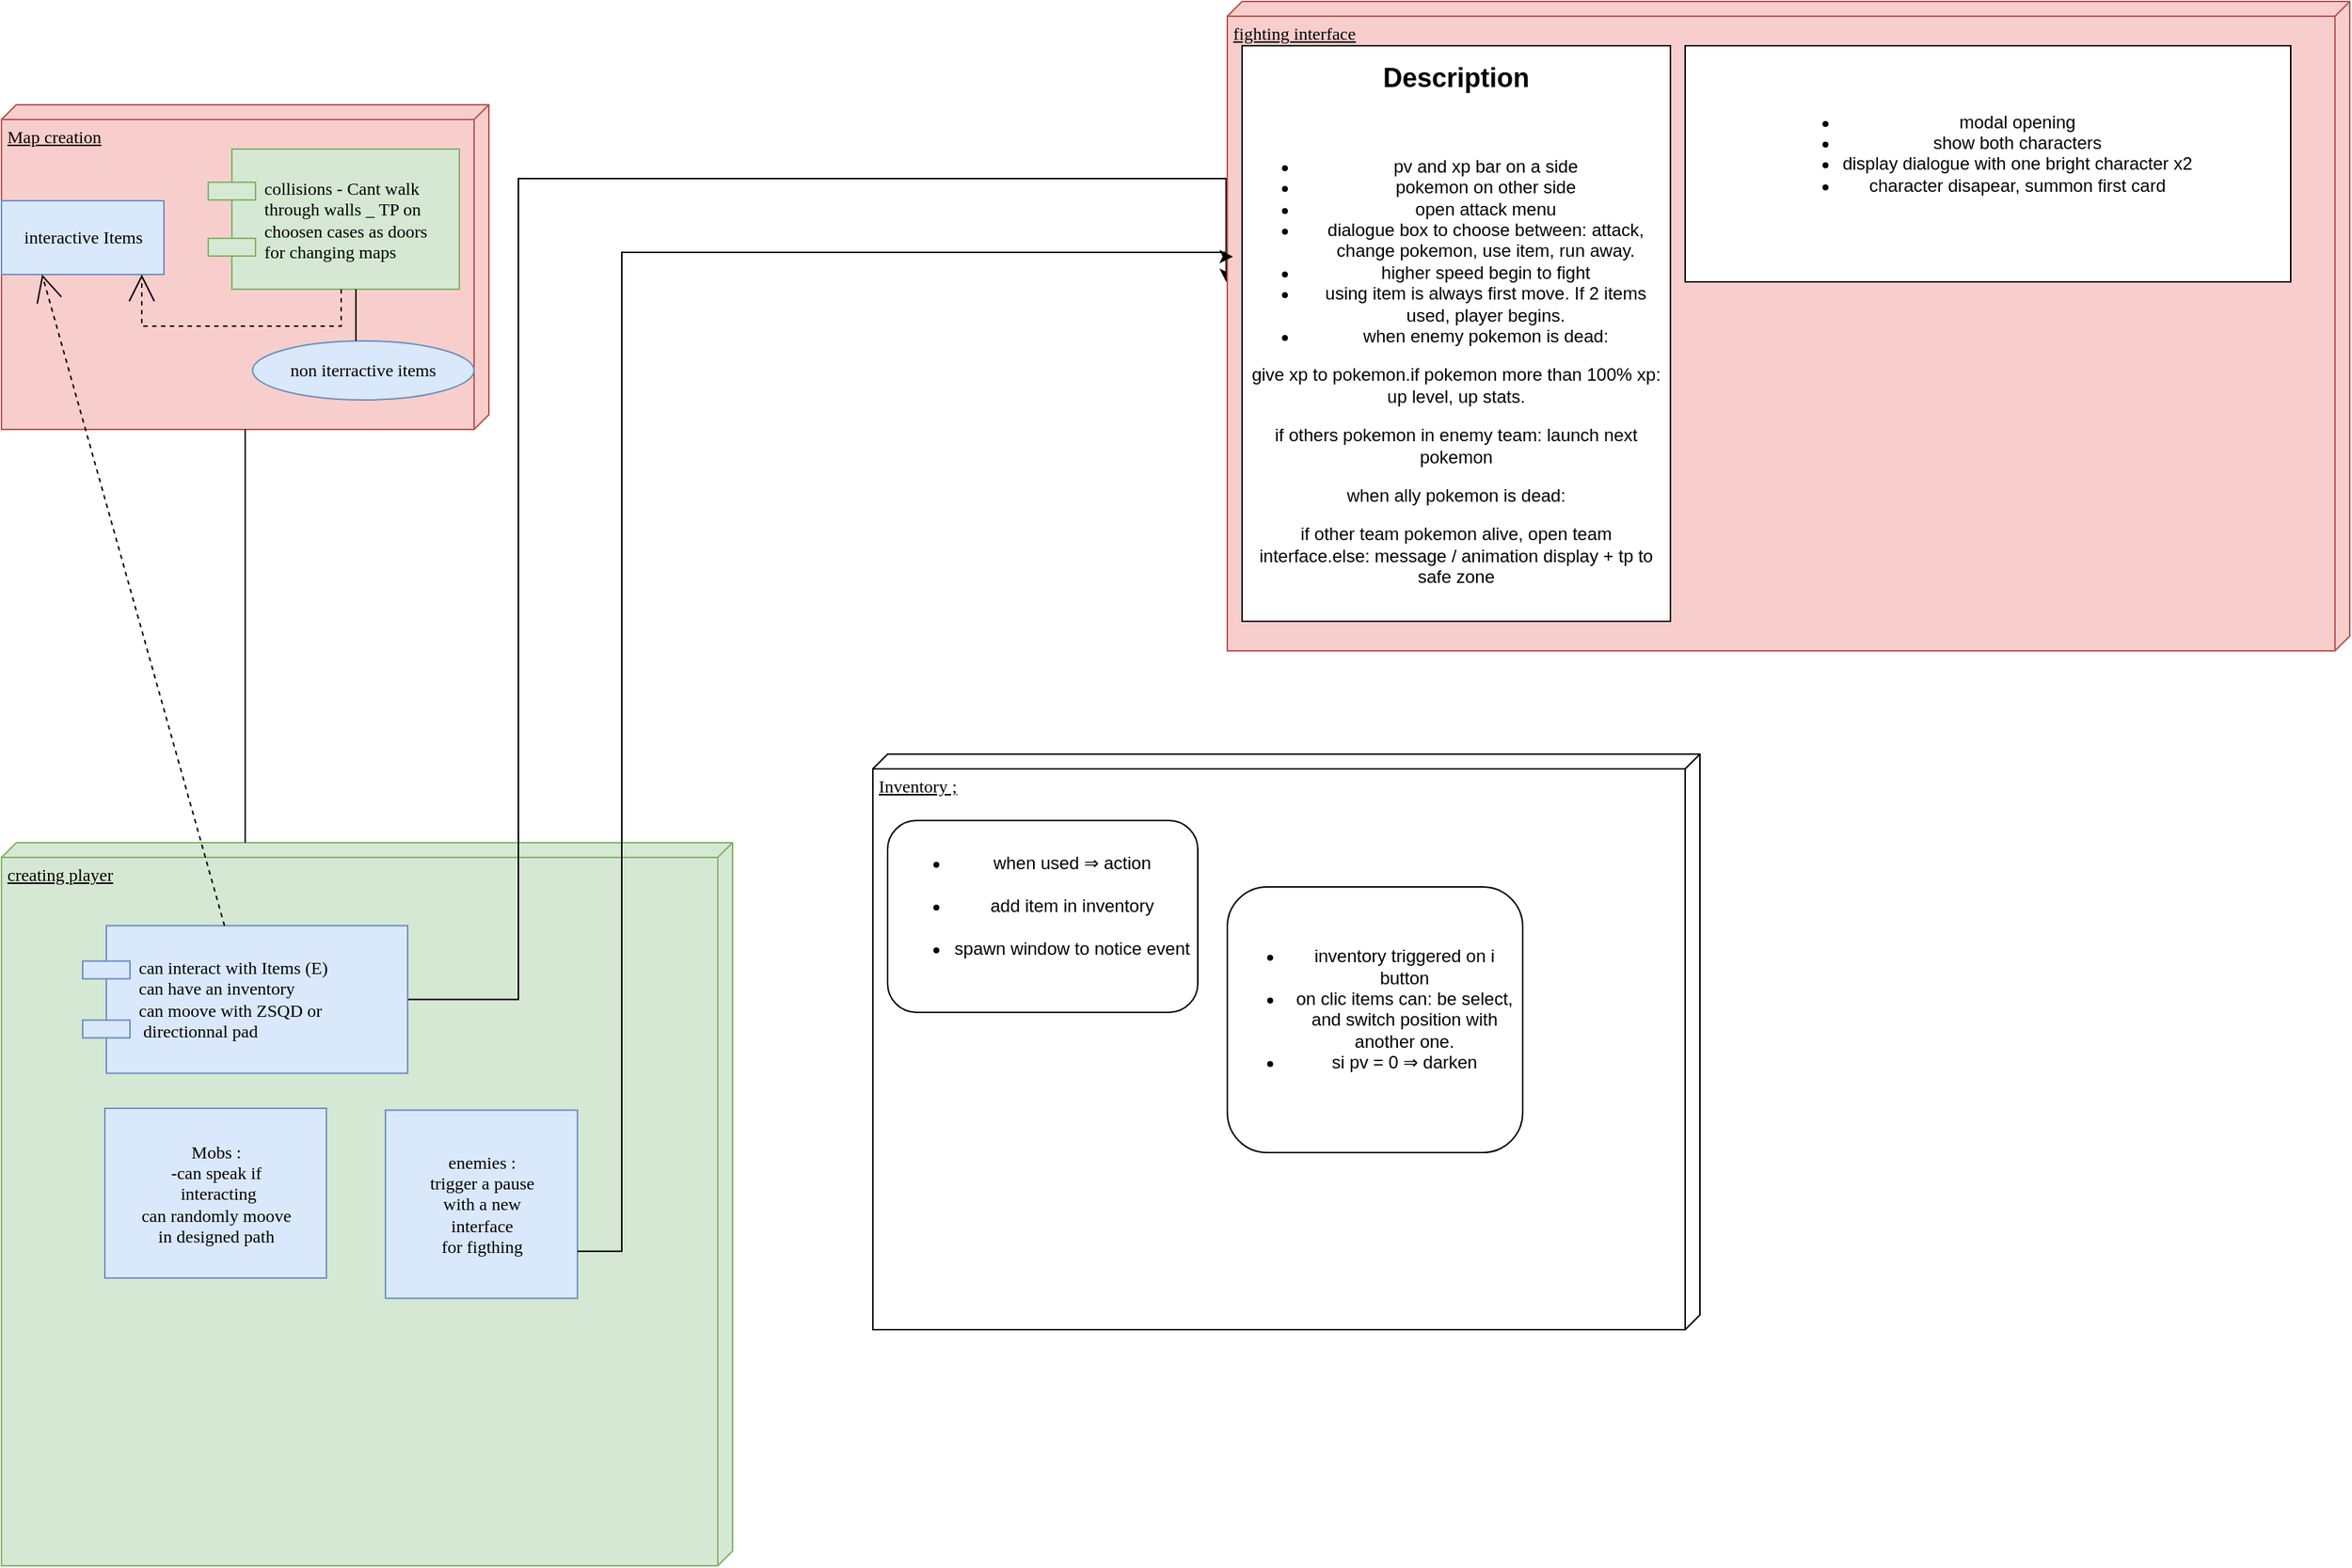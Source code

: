 <mxfile version="24.8.4">
  <diagram name="Page-1" id="5f0bae14-7c28-e335-631c-24af17079c00">
    <mxGraphModel dx="1368" dy="790" grid="1" gridSize="10" guides="1" tooltips="1" connect="1" arrows="1" fold="1" page="1" pageScale="1" pageWidth="1100" pageHeight="850" background="none" math="0" shadow="0">
      <root>
        <mxCell id="0" />
        <mxCell id="1" parent="0" />
        <mxCell id="39150e848f15840c-1" value="Map creation" style="verticalAlign=top;align=left;spacingTop=8;spacingLeft=2;spacingRight=12;shape=cube;size=10;direction=south;fontStyle=4;html=1;rounded=0;shadow=0;comic=0;labelBackgroundColor=none;strokeWidth=1;fontFamily=Verdana;fontSize=12;fillColor=#f8cecc;strokeColor=#b85450;" parent="1" vertex="1">
          <mxGeometry x="120" y="70" width="330" height="220" as="geometry" />
        </mxCell>
        <mxCell id="39150e848f15840c-3" value="creating player" style="verticalAlign=top;align=left;spacingTop=8;spacingLeft=2;spacingRight=12;shape=cube;size=10;direction=south;fontStyle=4;html=1;rounded=0;shadow=0;comic=0;labelBackgroundColor=none;strokeWidth=1;fontFamily=Verdana;fontSize=12;fillColor=#d5e8d4;strokeColor=#82b366;" parent="1" vertex="1">
          <mxGeometry x="120" y="570" width="495" height="490" as="geometry" />
        </mxCell>
        <mxCell id="39150e848f15840c-4" value="interactive Items" style="html=1;rounded=0;shadow=0;comic=0;labelBackgroundColor=none;strokeWidth=1;fontFamily=Verdana;fontSize=12;align=center;fillColor=#dae8fc;strokeColor=#6c8ebf;" parent="1" vertex="1">
          <mxGeometry x="120" y="135" width="110" height="50" as="geometry" />
        </mxCell>
        <mxCell id="39150e848f15840c-5" value="&lt;div&gt;collisions - Cant walk &lt;br&gt;&lt;/div&gt;&lt;div&gt;through walls _ TP on &lt;br&gt;&lt;/div&gt;&lt;div&gt;choosen cases as doors&lt;/div&gt;&lt;div&gt;for changing maps&lt;br&gt;&lt;/div&gt;" style="shape=component;align=left;spacingLeft=36;rounded=0;shadow=0;comic=0;labelBackgroundColor=none;strokeWidth=1;fontFamily=Verdana;fontSize=12;html=1;fillColor=#d5e8d4;strokeColor=#82b366;" parent="1" vertex="1">
          <mxGeometry x="260" y="100" width="170" height="95" as="geometry" />
        </mxCell>
        <mxCell id="39150e848f15840c-6" value="non iterractive items" style="ellipse;whiteSpace=wrap;html=1;rounded=0;shadow=0;comic=0;labelBackgroundColor=none;strokeWidth=1;fontFamily=Verdana;fontSize=12;align=center;fillColor=#dae8fc;strokeColor=#6c8ebf;" parent="1" vertex="1">
          <mxGeometry x="290" y="230" width="150" height="40" as="geometry" />
        </mxCell>
        <mxCell id="39150e848f15840c-8" value="&lt;div&gt;enemies : &lt;br&gt;&lt;/div&gt;&lt;div&gt;trigger a pause&lt;/div&gt;&lt;div&gt;with a new &lt;br&gt;&lt;/div&gt;&lt;div&gt;interface &lt;br&gt;&lt;/div&gt;&lt;div&gt;for figthing&lt;br&gt;&lt;/div&gt;" style="html=1;rounded=0;shadow=0;comic=0;labelBackgroundColor=none;strokeWidth=1;fontFamily=Verdana;fontSize=12;align=center;fillColor=#dae8fc;strokeColor=#6c8ebf;" parent="1" vertex="1">
          <mxGeometry x="380" y="751.25" width="130" height="127.5" as="geometry" />
        </mxCell>
        <mxCell id="RHqAj6nSJZXhnwZe3rLe-22" style="edgeStyle=orthogonalEdgeStyle;rounded=0;orthogonalLoop=1;jettySize=auto;html=1;entryX=0.432;entryY=1.001;entryDx=0;entryDy=0;entryPerimeter=0;" edge="1" parent="1" source="39150e848f15840c-10" target="RHqAj6nSJZXhnwZe3rLe-3">
          <mxGeometry relative="1" as="geometry">
            <mxPoint x="740" y="330" as="targetPoint" />
            <Array as="points">
              <mxPoint x="470" y="676" />
              <mxPoint x="470" y="120" />
              <mxPoint x="949" y="120" />
            </Array>
          </mxGeometry>
        </mxCell>
        <mxCell id="39150e848f15840c-10" value="&lt;div&gt;can interact with Items (E)&lt;/div&gt;&lt;div&gt;can have an inventory&lt;/div&gt;&lt;div&gt;can moove with ZSQD or&lt;/div&gt;&lt;div&gt;&amp;nbsp;directionnal pad&lt;br&gt;&lt;/div&gt;" style="shape=component;align=left;spacingLeft=36;rounded=0;shadow=0;comic=0;labelBackgroundColor=none;strokeWidth=1;fontFamily=Verdana;fontSize=12;html=1;fillColor=#dae8fc;strokeColor=#6c8ebf;" parent="1" vertex="1">
          <mxGeometry x="175" y="626.25" width="220" height="100" as="geometry" />
        </mxCell>
        <mxCell id="39150e848f15840c-11" style="edgeStyle=none;rounded=0;html=1;dashed=1;labelBackgroundColor=none;startArrow=none;startFill=0;startSize=8;endArrow=open;endFill=0;endSize=16;fontFamily=Verdana;fontSize=12;entryX=0.25;entryY=1;entryDx=0;entryDy=0;" parent="1" source="39150e848f15840c-10" target="39150e848f15840c-4" edge="1">
          <mxGeometry relative="1" as="geometry" />
        </mxCell>
        <mxCell id="39150e848f15840c-14" style="edgeStyle=elbowEdgeStyle;rounded=0;html=1;labelBackgroundColor=none;startArrow=none;startFill=0;startSize=8;endArrow=none;endFill=0;endSize=16;fontFamily=Verdana;fontSize=12;" parent="1" source="39150e848f15840c-6" target="39150e848f15840c-5" edge="1">
          <mxGeometry relative="1" as="geometry" />
        </mxCell>
        <mxCell id="39150e848f15840c-15" style="edgeStyle=orthogonalEdgeStyle;rounded=0;html=1;labelBackgroundColor=none;startArrow=none;startFill=0;startSize=8;endArrow=open;endFill=0;endSize=16;fontFamily=Verdana;fontSize=12;dashed=1;" parent="1" source="39150e848f15840c-5" target="39150e848f15840c-4" edge="1">
          <mxGeometry relative="1" as="geometry">
            <Array as="points">
              <mxPoint x="350" y="220" />
              <mxPoint x="215" y="220" />
            </Array>
          </mxGeometry>
        </mxCell>
        <mxCell id="39150e848f15840c-18" style="edgeStyle=orthogonalEdgeStyle;rounded=0;html=1;labelBackgroundColor=none;startArrow=none;startFill=0;startSize=8;endArrow=none;endFill=0;endSize=16;fontFamily=Verdana;fontSize=12;" parent="1" source="39150e848f15840c-3" target="39150e848f15840c-1" edge="1">
          <mxGeometry relative="1" as="geometry">
            <Array as="points">
              <mxPoint x="285" y="485" />
            </Array>
          </mxGeometry>
        </mxCell>
        <mxCell id="RHqAj6nSJZXhnwZe3rLe-1" value="&lt;div&gt;Mobs : &lt;br&gt;&lt;/div&gt;&lt;div&gt;-can speak if&lt;/div&gt;&lt;div&gt;&amp;nbsp;interacting &lt;br&gt;&lt;/div&gt;&lt;div&gt;can randomly moove&lt;/div&gt;&lt;div&gt;in designed path&lt;br&gt;&lt;/div&gt;" style="html=1;rounded=0;shadow=0;comic=0;labelBackgroundColor=none;strokeWidth=1;fontFamily=Verdana;fontSize=12;align=center;fillColor=#dae8fc;strokeColor=#6c8ebf;" vertex="1" parent="1">
          <mxGeometry x="190" y="750" width="150" height="115" as="geometry" />
        </mxCell>
        <mxCell id="RHqAj6nSJZXhnwZe3rLe-2" value="Inventory ;" style="verticalAlign=top;align=left;spacingTop=8;spacingLeft=2;spacingRight=12;shape=cube;size=10;direction=south;fontStyle=4;html=1;rounded=0;shadow=0;comic=0;labelBackgroundColor=none;strokeWidth=1;fontFamily=Verdana;fontSize=12" vertex="1" parent="1">
          <mxGeometry x="710" y="510" width="560" height="390" as="geometry" />
        </mxCell>
        <mxCell id="RHqAj6nSJZXhnwZe3rLe-3" value="fighting interface" style="verticalAlign=top;align=left;spacingTop=8;spacingLeft=2;spacingRight=12;shape=cube;size=10;direction=south;fontStyle=4;html=1;rounded=0;shadow=0;comic=0;labelBackgroundColor=none;strokeWidth=1;fontFamily=Verdana;fontSize=12;fillColor=#f8cecc;strokeColor=#b85450;" vertex="1" parent="1">
          <mxGeometry x="950" width="760" height="440" as="geometry" />
        </mxCell>
        <mxCell id="RHqAj6nSJZXhnwZe3rLe-4" value="&lt;h2&gt;Description&lt;/h2&gt;&lt;br&gt;&lt;ul&gt;&lt;li&gt;pv and xp bar on a side&lt;/li&gt;&lt;li&gt;pokemon on other side&lt;/li&gt;&lt;li&gt;open attack menu&lt;/li&gt;&lt;li&gt;dialogue box to choose between: attack, change pokemon, use item, run away.&lt;/li&gt;&lt;li&gt;higher speed begin to fight&lt;/li&gt;&lt;li&gt;using item is always first move. If 2 items used, player begins.&lt;/li&gt;&lt;li&gt;when enemy pokemon is dead:&lt;/li&gt;&lt;/ul&gt;give xp to pokemon.if pokemon more than 100% xp: up level, up stats.&lt;br&gt;&lt;p&gt;if others pokemon in enemy team: launch next pokemon&lt;/p&gt;when ally pokemon is dead:&lt;br&gt;&lt;p&gt;if other team pokemon alive, open team interface.else:  message / animation display + tp to safe zone&lt;/p&gt;&lt;div&gt;&lt;br&gt;&lt;/div&gt;" style="rounded=0;whiteSpace=wrap;html=1;" vertex="1" parent="1">
          <mxGeometry x="960" y="30" width="290" height="390" as="geometry" />
        </mxCell>
        <mxCell id="RHqAj6nSJZXhnwZe3rLe-5" value="&lt;ul&gt;&lt;li&gt;modal opening&lt;/li&gt;&lt;li&gt;show both characters&lt;/li&gt;&lt;li&gt;display dialogue with one bright character x2&lt;/li&gt;&lt;li&gt;character disapear, summon first card&lt;/li&gt;&lt;/ul&gt;&lt;div&gt;&lt;br/&gt;&lt;/div&gt;" style="rounded=0;whiteSpace=wrap;html=1;" vertex="1" parent="1">
          <mxGeometry x="1260" y="30" width="410" height="160" as="geometry" />
        </mxCell>
        <mxCell id="RHqAj6nSJZXhnwZe3rLe-6" value="&lt;ul&gt;&#xa;&lt;li&gt;when used ⇒ action&lt;/li&gt;&#xa;&lt;li&gt;add item in inventory&lt;/li&gt;&#xa;&lt;li&gt;spawn window to notice event&lt;/li&gt;&#xa;&lt;/ul&gt;&#xa;" style="rounded=1;whiteSpace=wrap;html=1;" vertex="1" parent="1">
          <mxGeometry x="720" y="555" width="210" height="130" as="geometry" />
        </mxCell>
        <mxCell id="RHqAj6nSJZXhnwZe3rLe-8" value="&lt;ul&gt;&lt;li&gt;inventory triggered on i button&lt;/li&gt;&lt;li&gt;on clic items can: be select, and switch position with another one.&lt;/li&gt;&lt;li&gt;si pv = 0 ⇒ darken&lt;/li&gt;&lt;/ul&gt;&lt;div&gt;&lt;br/&gt;&lt;/div&gt;" style="rounded=1;whiteSpace=wrap;html=1;" vertex="1" parent="1">
          <mxGeometry x="950" y="600" width="200" height="180" as="geometry" />
        </mxCell>
        <mxCell id="RHqAj6nSJZXhnwZe3rLe-12" style="edgeStyle=orthogonalEdgeStyle;rounded=0;orthogonalLoop=1;jettySize=auto;html=1;exitX=1;exitY=0.75;exitDx=0;exitDy=0;entryX=0.393;entryY=0.995;entryDx=0;entryDy=0;entryPerimeter=0;" edge="1" parent="1" source="39150e848f15840c-8" target="RHqAj6nSJZXhnwZe3rLe-3">
          <mxGeometry relative="1" as="geometry">
            <Array as="points">
              <mxPoint x="540" y="170" />
              <mxPoint x="948" y="170" />
              <mxPoint x="948" y="173" />
            </Array>
          </mxGeometry>
        </mxCell>
      </root>
    </mxGraphModel>
  </diagram>
</mxfile>
